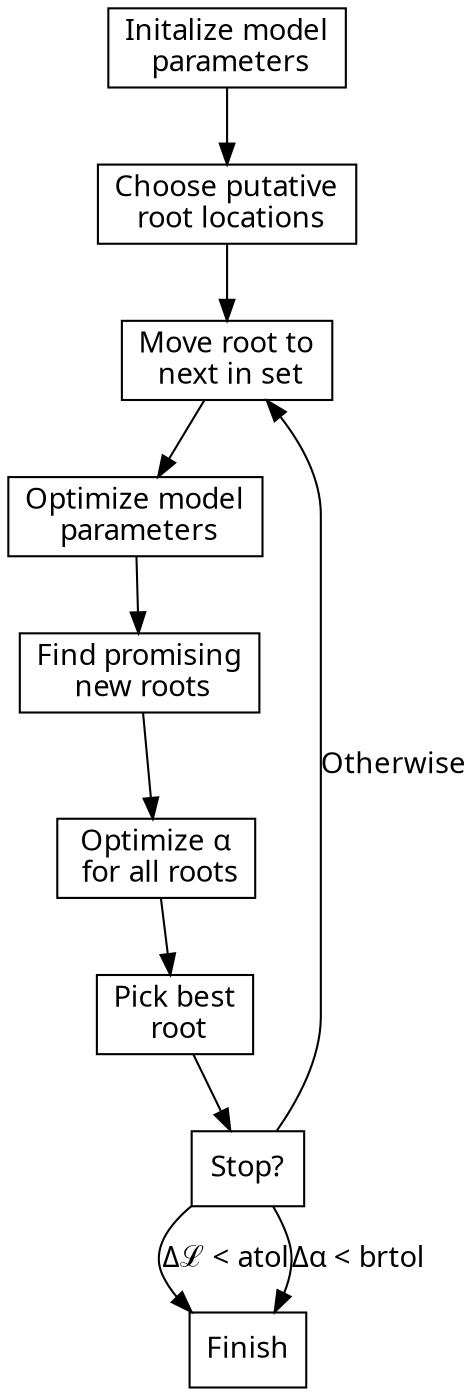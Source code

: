digraph {
node [shape = box, fontname="Fira Code"]
edge [fontname="Fira Code"]
init [label = "Initalize model\n parameters"];
scan [label = "Choose putative\n root locations"];
move_root [label = "Move root to\n next in set"];
optimize [label = "Optimize model\n parameters"];

new_root_set [label = "Find promising\n new roots"];
optimize_alpha [label = "Optimize α\n for all roots"];
pick_best [label = "Pick best\n root"];

stop [label = "Stop?"]
finish [label = "Finish"];

init -> scan;
scan -> move_root -> optimize;
optimize -> new_root_set -> optimize_alpha -> pick_best -> stop;
stop -> move_root [label = "Otherwise"];
stop -> finish [label = "Δℒ < atol"];
stop -> finish [label = "Δα < brtol"];
}
